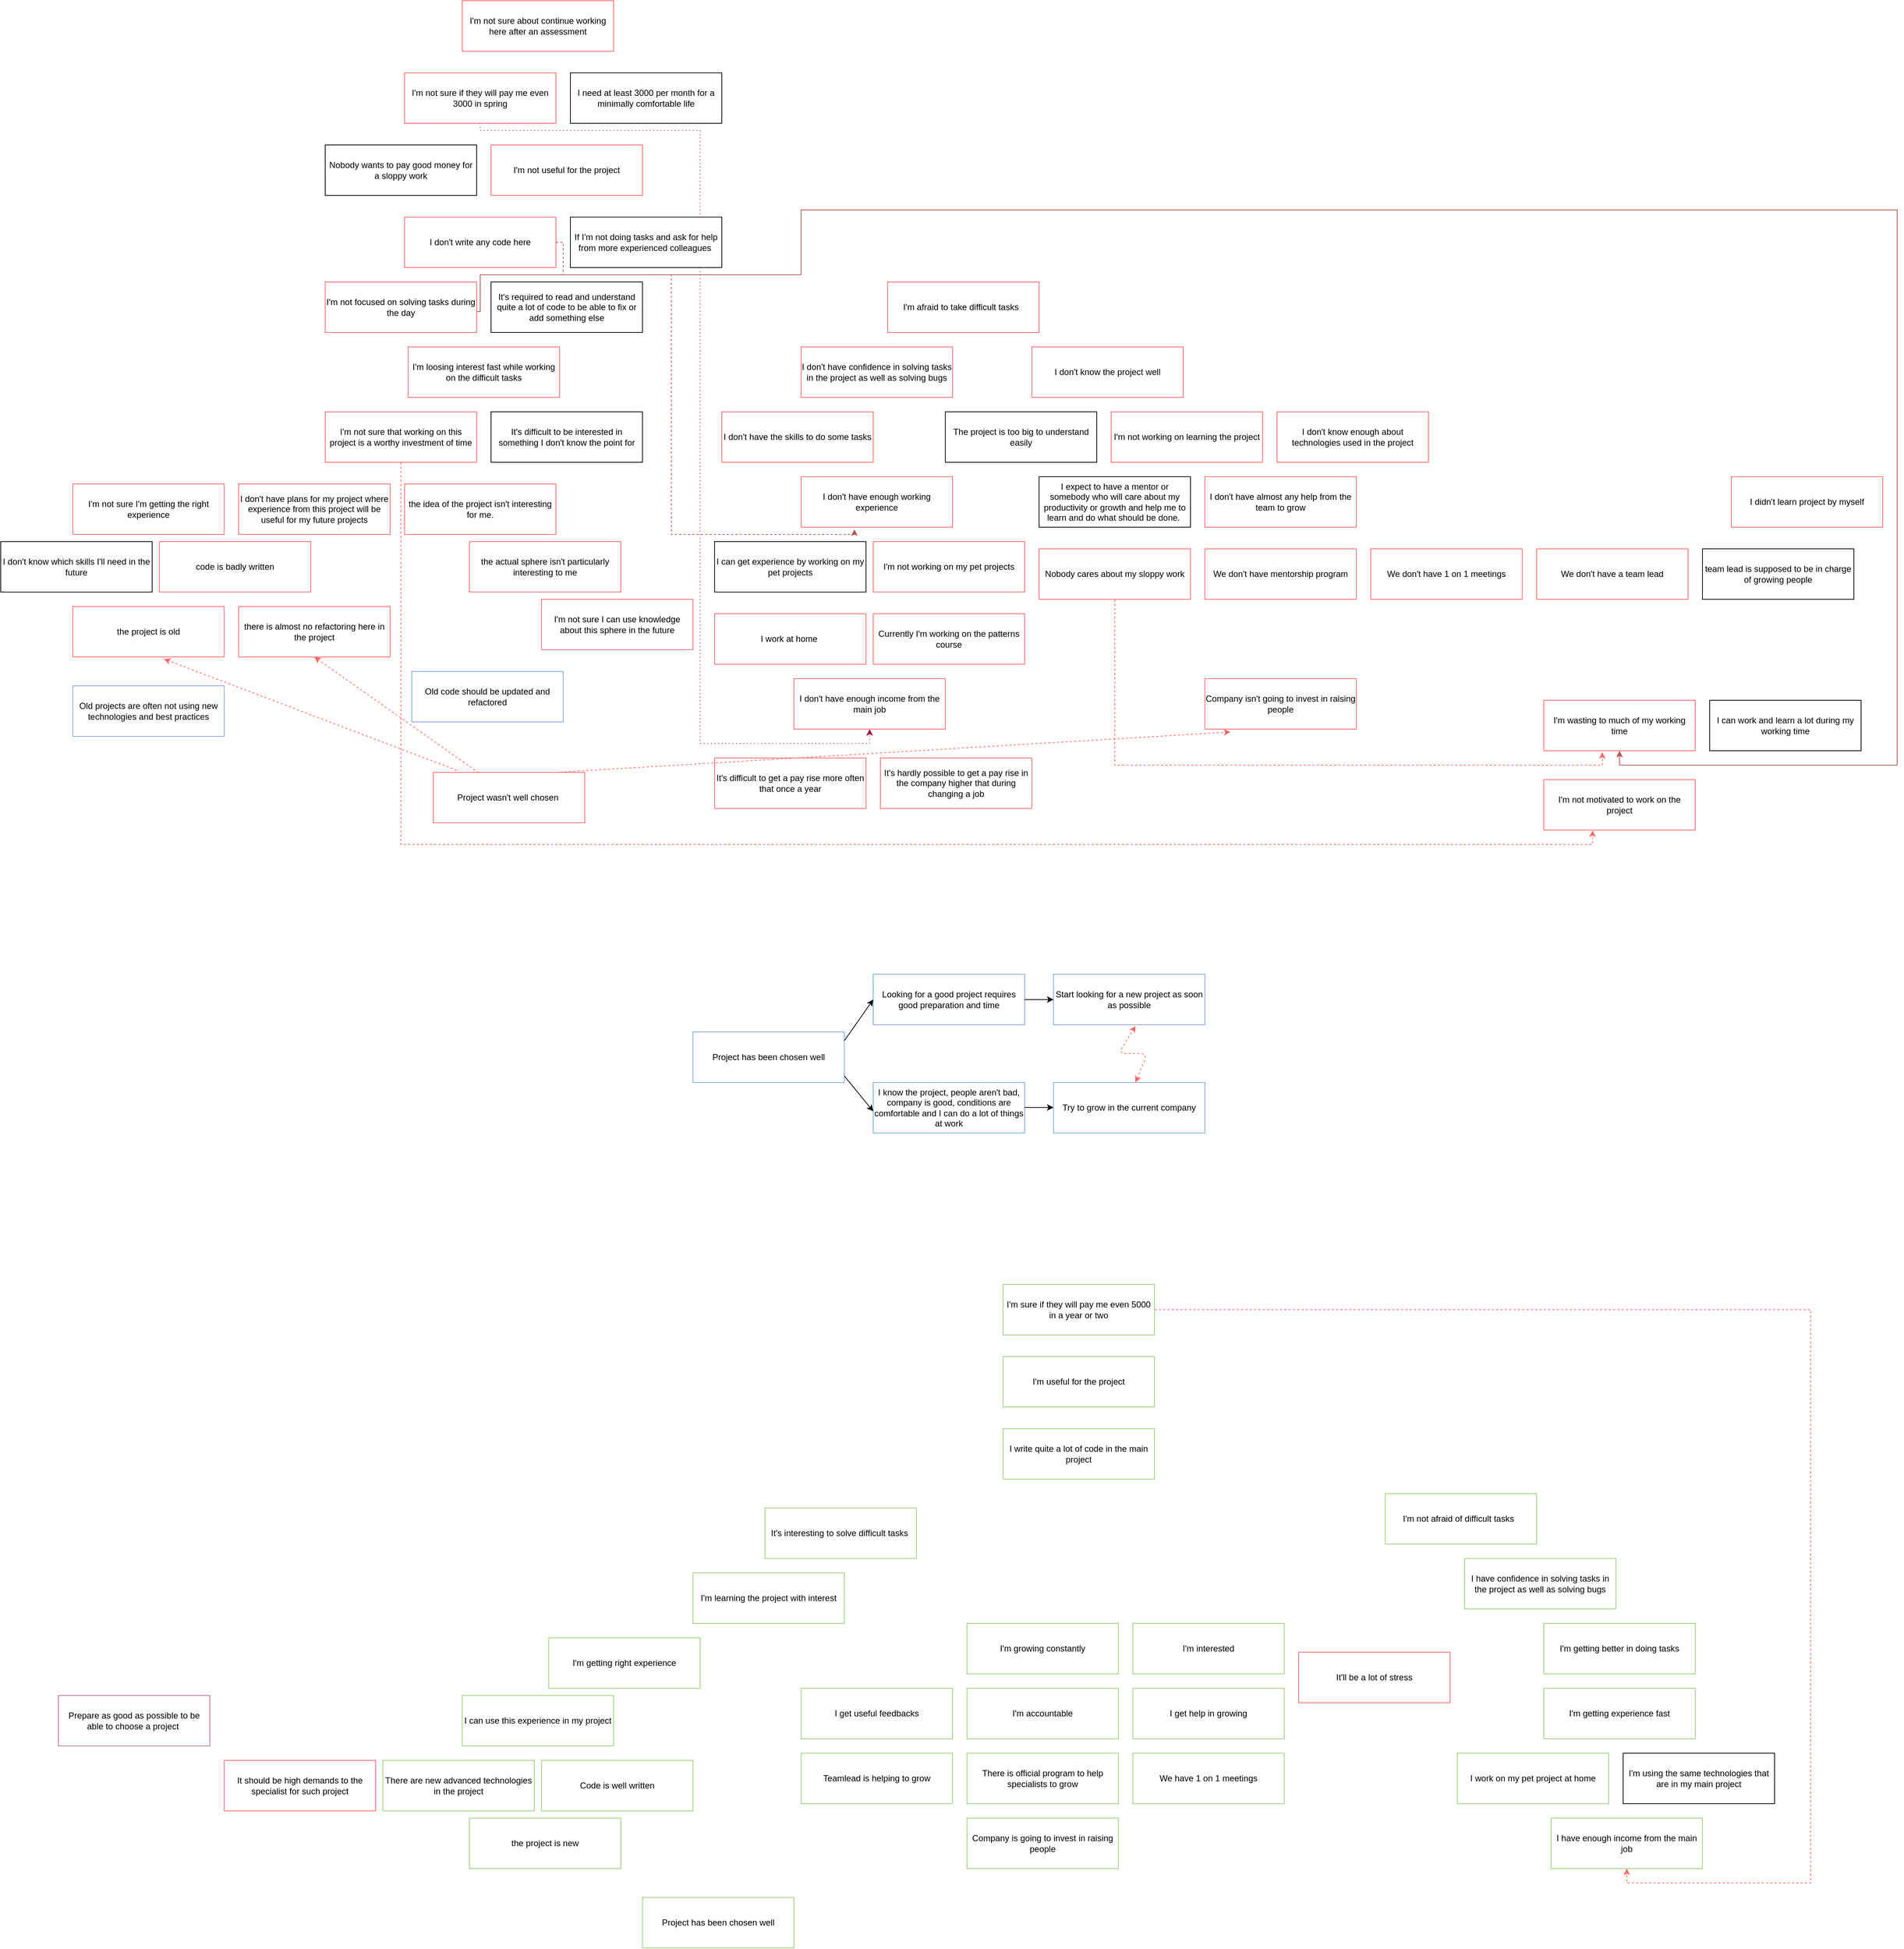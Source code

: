 <mxfile version="14.1.1" type="github">
  <diagram id="WUpxlR8k2EQ9UZFX5srS" name="Page-1">
    <mxGraphModel dx="5590" dy="3640" grid="1" gridSize="10" guides="1" tooltips="1" connect="1" arrows="1" fold="1" page="1" pageScale="1" pageWidth="850" pageHeight="1100" math="0" shadow="0">
      <root>
        <mxCell id="0" />
        <mxCell id="1" parent="0" />
        <mxCell id="hsKuTv7uM1HQG2t65gZN-1" value="I don&#39;t know enough about technologies used in the project" style="rounded=0;whiteSpace=wrap;html=1;strokeColor=#FF6666;" parent="1" vertex="1">
          <mxGeometry x="1510" y="-340" width="210" height="70" as="geometry" />
        </mxCell>
        <mxCell id="hsKuTv7uM1HQG2t65gZN-2" value="the actual sphere isn&#39;t particularly interesting to me" style="rounded=0;whiteSpace=wrap;html=1;strokeColor=#FF6666;" parent="1" vertex="1">
          <mxGeometry x="390" y="-160" width="210" height="70" as="geometry" />
        </mxCell>
        <mxCell id="hsKuTv7uM1HQG2t65gZN-3" value="I&#39;m loosing interest fast while working on the difficult tasks" style="rounded=0;whiteSpace=wrap;html=1;strokeColor=#FF6666;" parent="1" vertex="1">
          <mxGeometry x="305" y="-430" width="210" height="70" as="geometry" />
        </mxCell>
        <mxCell id="hsKuTv7uM1HQG2t65gZN-4" value="I&#39;m not focused on solving tasks during the day" style="rounded=0;whiteSpace=wrap;html=1;strokeColor=#FF6666;" parent="1" vertex="1">
          <mxGeometry x="190" y="-520" width="210" height="70" as="geometry" />
        </mxCell>
        <mxCell id="hsKuTv7uM1HQG2t65gZN-5" value="The project is too big to understand easily" style="rounded=0;whiteSpace=wrap;html=1;" parent="1" vertex="1">
          <mxGeometry x="1050" y="-340" width="210" height="70" as="geometry" />
        </mxCell>
        <mxCell id="hsKuTv7uM1HQG2t65gZN-6" value="code is badly written" style="rounded=0;whiteSpace=wrap;html=1;strokeColor=#FF6666;" parent="1" vertex="1">
          <mxGeometry x="-40" y="-160" width="210" height="70" as="geometry" />
        </mxCell>
        <mxCell id="hsKuTv7uM1HQG2t65gZN-7" value="the idea of the project isn&#39;t interesting for me. " style="rounded=0;whiteSpace=wrap;html=1;strokeColor=#FF6666;" parent="1" vertex="1">
          <mxGeometry x="300" y="-240" width="210" height="70" as="geometry" />
        </mxCell>
        <mxCell id="HTZsyqOTiVEYKU-8HGOa-9" style="edgeStyle=orthogonalEdgeStyle;rounded=0;orthogonalLoop=1;jettySize=auto;html=1;entryX=0.5;entryY=1;entryDx=0;entryDy=0;dashed=1;dashPattern=1 4;fillColor=#d80073;strokeColor=#A50040;" edge="1" parent="1" source="hsKuTv7uM1HQG2t65gZN-9" target="HTZsyqOTiVEYKU-8HGOa-8">
          <mxGeometry relative="1" as="geometry">
            <Array as="points">
              <mxPoint x="405" y="-730" />
              <mxPoint x="710" y="-730" />
              <mxPoint x="710" y="120" />
              <mxPoint x="945" y="120" />
            </Array>
          </mxGeometry>
        </mxCell>
        <mxCell id="hsKuTv7uM1HQG2t65gZN-9" value="I&#39;m not sure if they will pay me even 3000 in spring" style="rounded=0;whiteSpace=wrap;html=1;strokeColor=#FF6666;" parent="1" vertex="1">
          <mxGeometry x="300" y="-810" width="210" height="70" as="geometry" />
        </mxCell>
        <mxCell id="hsKuTv7uM1HQG2t65gZN-10" value="I&#39;m not sure I&#39;m getting the right experience" style="rounded=0;whiteSpace=wrap;html=1;strokeColor=#FF6666;" parent="1" vertex="1">
          <mxGeometry x="-160" y="-240" width="210" height="70" as="geometry" />
        </mxCell>
        <mxCell id="hsKuTv7uM1HQG2t65gZN-12" value="I&#39;m not sure I can use knowledge about this sphere in the future" style="rounded=0;whiteSpace=wrap;html=1;strokeColor=#FF6666;" parent="1" vertex="1">
          <mxGeometry x="490" y="-80" width="210" height="70" as="geometry" />
        </mxCell>
        <mxCell id="hsKuTv7uM1HQG2t65gZN-13" value="I don&#39;t have plans for my project where experience from this project will be useful for my future projects " style="rounded=0;whiteSpace=wrap;html=1;strokeColor=#FF6666;" parent="1" vertex="1">
          <mxGeometry x="70" y="-240" width="210" height="70" as="geometry" />
        </mxCell>
        <mxCell id="HTZsyqOTiVEYKU-8HGOa-17" style="edgeStyle=orthogonalEdgeStyle;rounded=0;orthogonalLoop=1;jettySize=auto;html=1;entryX=0.322;entryY=1.007;entryDx=0;entryDy=0;entryPerimeter=0;dashed=1;strokeColor=#FF6666;exitX=0.5;exitY=1;exitDx=0;exitDy=0;" edge="1" parent="1" source="hsKuTv7uM1HQG2t65gZN-14" target="HTZsyqOTiVEYKU-8HGOa-16">
          <mxGeometry relative="1" as="geometry" />
        </mxCell>
        <mxCell id="hsKuTv7uM1HQG2t65gZN-14" value=" I&#39;m not sure that working on this project is a worthy investment of time " style="rounded=0;whiteSpace=wrap;html=1;strokeColor=#FF6666;" parent="1" vertex="1">
          <mxGeometry x="190" y="-340" width="210" height="70" as="geometry" />
        </mxCell>
        <mxCell id="hsKuTv7uM1HQG2t65gZN-19" value="I don&#39;t have confidence in solving tasks in the project as well as solving bugs  " style="rounded=0;whiteSpace=wrap;html=1;strokeColor=#FF6666;" parent="1" vertex="1">
          <mxGeometry x="850" y="-430" width="210" height="70" as="geometry" />
        </mxCell>
        <mxCell id="hsKuTv7uM1HQG2t65gZN-20" value=" I don&#39;t have the skills to do some tasks " style="rounded=0;whiteSpace=wrap;html=1;strokeColor=#FF6666;" parent="1" vertex="1">
          <mxGeometry x="740" y="-340" width="210" height="70" as="geometry" />
        </mxCell>
        <mxCell id="O8VqAymTgSMGC3aaRRMs-28" style="edgeStyle=orthogonalEdgeStyle;rounded=0;orthogonalLoop=1;jettySize=auto;html=1;entryX=0.5;entryY=1;entryDx=0;entryDy=0;exitX=1.001;exitY=0.586;exitDx=0;exitDy=0;exitPerimeter=0;fillColor=#f8cecc;strokeColor=#b85450;" parent="1" source="hsKuTv7uM1HQG2t65gZN-4" target="O8VqAymTgSMGC3aaRRMs-25" edge="1">
          <mxGeometry relative="1" as="geometry">
            <Array as="points">
              <mxPoint x="405" y="-479" />
              <mxPoint x="405" y="-530" />
              <mxPoint x="850" y="-530" />
              <mxPoint x="850" y="-620" />
              <mxPoint x="2370" y="-620" />
              <mxPoint x="2370" y="150" />
              <mxPoint x="1985" y="150" />
            </Array>
          </mxGeometry>
        </mxCell>
        <mxCell id="HTZsyqOTiVEYKU-8HGOa-5" style="edgeStyle=orthogonalEdgeStyle;rounded=0;orthogonalLoop=1;jettySize=auto;html=1;entryX=0.352;entryY=1.043;entryDx=0;entryDy=0;entryPerimeter=0;fillColor=#f8cecc;strokeColor=#b85450;exitX=1;exitY=0.5;exitDx=0;exitDy=0;dashed=1;" edge="1" parent="1" source="hsKuTv7uM1HQG2t65gZN-21" target="O8VqAymTgSMGC3aaRRMs-23">
          <mxGeometry relative="1" as="geometry">
            <Array as="points">
              <mxPoint x="520" y="-575" />
              <mxPoint x="520" y="-530" />
              <mxPoint x="670" y="-530" />
              <mxPoint x="670" y="-170" />
              <mxPoint x="924" y="-170" />
            </Array>
          </mxGeometry>
        </mxCell>
        <mxCell id="hsKuTv7uM1HQG2t65gZN-21" value="I don&#39;t write any code here " style="rounded=0;whiteSpace=wrap;html=1;strokeColor=#FF6666;" parent="1" vertex="1">
          <mxGeometry x="300" y="-610" width="210" height="70" as="geometry" />
        </mxCell>
        <mxCell id="hsKuTv7uM1HQG2t65gZN-22" value="I don&#39;t have almost any help from the team to grow" style="rounded=0;whiteSpace=wrap;html=1;strokeColor=#FF6666;" parent="1" vertex="1">
          <mxGeometry x="1410" y="-250" width="210" height="70" as="geometry" />
        </mxCell>
        <mxCell id="O8VqAymTgSMGC3aaRRMs-1" value=" It&#39;s required to read and understand quite a lot of code to be able to fix or add something else" style="rounded=0;whiteSpace=wrap;html=1;" parent="1" vertex="1">
          <mxGeometry x="420" y="-520" width="210" height="70" as="geometry" />
        </mxCell>
        <mxCell id="O8VqAymTgSMGC3aaRRMs-2" value=" It&#39;s difficult to be interested in something I don&#39;t know the point for" style="rounded=0;whiteSpace=wrap;html=1;" parent="1" vertex="1">
          <mxGeometry x="420" y="-340" width="210" height="70" as="geometry" />
        </mxCell>
        <mxCell id="O8VqAymTgSMGC3aaRRMs-3" value="I&#39;m afraid to take difficult tasks&amp;nbsp;&amp;nbsp;" style="rounded=0;whiteSpace=wrap;html=1;strokeColor=#FF6666;" parent="1" vertex="1">
          <mxGeometry x="970" y="-520" width="210" height="70" as="geometry" />
        </mxCell>
        <mxCell id="O8VqAymTgSMGC3aaRRMs-4" value="I don&#39;t know the project well" style="rounded=0;whiteSpace=wrap;html=1;strokeColor=#FF6666;" parent="1" vertex="1">
          <mxGeometry x="1170" y="-430" width="210" height="70" as="geometry" />
        </mxCell>
        <mxCell id="O8VqAymTgSMGC3aaRRMs-5" value="I don&#39;t know which skills I&#39;ll need in the future" style="rounded=0;whiteSpace=wrap;html=1;" parent="1" vertex="1">
          <mxGeometry x="-260" y="-160" width="210" height="70" as="geometry" />
        </mxCell>
        <mxCell id="O8VqAymTgSMGC3aaRRMs-6" value="Nobody wants to pay good money for a sloppy work" style="rounded=0;whiteSpace=wrap;html=1;" parent="1" vertex="1">
          <mxGeometry x="190" y="-710" width="210" height="70" as="geometry" />
        </mxCell>
        <mxCell id="O8VqAymTgSMGC3aaRRMs-7" value=" I&#39;m not working on learning the project" style="rounded=0;whiteSpace=wrap;html=1;strokeColor=#FF6666;" parent="1" vertex="1">
          <mxGeometry x="1280" y="-340" width="210" height="70" as="geometry" />
        </mxCell>
        <mxCell id="O8VqAymTgSMGC3aaRRMs-8" value="I need at least 3000 per month for a minimally comfortable life" style="rounded=0;whiteSpace=wrap;html=1;" parent="1" vertex="1">
          <mxGeometry x="530" y="-810" width="210" height="70" as="geometry" />
        </mxCell>
        <mxCell id="O8VqAymTgSMGC3aaRRMs-9" value=" I expect to have a mentor or somebody who will care about my productivity or growth and help me to learn and do what should be done.&amp;nbsp;" style="rounded=0;whiteSpace=wrap;html=1;" parent="1" vertex="1">
          <mxGeometry x="1180" y="-250" width="210" height="70" as="geometry" />
        </mxCell>
        <mxCell id="O8VqAymTgSMGC3aaRRMs-10" value="We don&#39;t have 1 on 1 meetings" style="rounded=0;whiteSpace=wrap;html=1;strokeColor=#FF6666;" parent="1" vertex="1">
          <mxGeometry x="1640" y="-150" width="210" height="70" as="geometry" />
        </mxCell>
        <mxCell id="O8VqAymTgSMGC3aaRRMs-11" value="We don&#39;t have mentorship program" style="rounded=0;whiteSpace=wrap;html=1;strokeColor=#FF6666;" parent="1" vertex="1">
          <mxGeometry x="1410" y="-150" width="210" height="70" as="geometry" />
        </mxCell>
        <mxCell id="HTZsyqOTiVEYKU-8HGOa-15" style="edgeStyle=orthogonalEdgeStyle;rounded=0;orthogonalLoop=1;jettySize=auto;html=1;entryX=0.386;entryY=1.029;entryDx=0;entryDy=0;entryPerimeter=0;dashed=1;strokeColor=#FF6666;" edge="1" parent="1" source="O8VqAymTgSMGC3aaRRMs-12" target="O8VqAymTgSMGC3aaRRMs-25">
          <mxGeometry relative="1" as="geometry">
            <Array as="points">
              <mxPoint x="1285" y="150" />
              <mxPoint x="1961" y="150" />
            </Array>
          </mxGeometry>
        </mxCell>
        <mxCell id="O8VqAymTgSMGC3aaRRMs-12" value="Nobody cares about my sloppy work" style="rounded=0;whiteSpace=wrap;html=1;strokeColor=#FF6666;" parent="1" vertex="1">
          <mxGeometry x="1180" y="-150" width="210" height="70" as="geometry" />
        </mxCell>
        <mxCell id="O8VqAymTgSMGC3aaRRMs-13" value="I&#39;m not useful for the project" style="rounded=0;whiteSpace=wrap;html=1;strokeColor=#FF6666;" parent="1" vertex="1">
          <mxGeometry x="420" y="-710" width="210" height="70" as="geometry" />
        </mxCell>
        <mxCell id="O8VqAymTgSMGC3aaRRMs-14" value=" If I&#39;m not doing tasks and ask for help from more experienced colleagues&amp;nbsp;" style="rounded=0;whiteSpace=wrap;html=1;" parent="1" vertex="1">
          <mxGeometry x="530" y="-610" width="210" height="70" as="geometry" />
        </mxCell>
        <mxCell id="O8VqAymTgSMGC3aaRRMs-16" value=" I&#39;m not sure about continue working here after an assessment" style="rounded=0;whiteSpace=wrap;html=1;strokeColor=#FF6666;" parent="1" vertex="1">
          <mxGeometry x="380" y="-910" width="210" height="70" as="geometry" />
        </mxCell>
        <mxCell id="O8VqAymTgSMGC3aaRRMs-20" value="Project wasn&#39;t well chosen&amp;nbsp;" style="rounded=0;whiteSpace=wrap;html=1;strokeWidth=1;strokeColor=#FF6666;" parent="1" vertex="1">
          <mxGeometry x="340" y="160" width="210" height="70" as="geometry" />
        </mxCell>
        <mxCell id="O8VqAymTgSMGC3aaRRMs-22" value="Company isn&#39;t going to invest in raising people" style="rounded=0;whiteSpace=wrap;html=1;strokeWidth=1;strokeColor=#FF6666;" parent="1" vertex="1">
          <mxGeometry x="1410" y="30" width="210" height="70" as="geometry" />
        </mxCell>
        <mxCell id="O8VqAymTgSMGC3aaRRMs-23" value=" I don&#39;t have enough working experience" style="rounded=0;whiteSpace=wrap;html=1;strokeColor=#FF6666;" parent="1" vertex="1">
          <mxGeometry x="850" y="-250" width="210" height="70" as="geometry" />
        </mxCell>
        <mxCell id="O8VqAymTgSMGC3aaRRMs-24" value=" I didn&#39;t learn project by myself" style="rounded=0;whiteSpace=wrap;html=1;strokeColor=#FF6666;" parent="1" vertex="1">
          <mxGeometry x="2140" y="-250" width="210" height="70" as="geometry" />
        </mxCell>
        <mxCell id="O8VqAymTgSMGC3aaRRMs-25" value="I&#39;m wasting to much of my working time" style="rounded=0;whiteSpace=wrap;html=1;strokeWidth=1;strokeColor=#FF6666;" parent="1" vertex="1">
          <mxGeometry x="1880" y="60" width="210" height="70" as="geometry" />
        </mxCell>
        <mxCell id="O8VqAymTgSMGC3aaRRMs-26" value="I can work and learn a lot during my working time" style="rounded=0;whiteSpace=wrap;html=1;strokeWidth=1;" parent="1" vertex="1">
          <mxGeometry x="2110" y="60" width="210" height="70" as="geometry" />
        </mxCell>
        <mxCell id="HTZsyqOTiVEYKU-8HGOa-1" value="the project is old" style="rounded=0;whiteSpace=wrap;html=1;strokeColor=#FF6666;" vertex="1" parent="1">
          <mxGeometry x="-160" y="-70" width="210" height="70" as="geometry" />
        </mxCell>
        <mxCell id="HTZsyqOTiVEYKU-8HGOa-2" value="there is almost no refactoring here in the project" style="rounded=0;whiteSpace=wrap;html=1;strokeColor=#FF6666;" vertex="1" parent="1">
          <mxGeometry x="70" y="-70" width="210" height="70" as="geometry" />
        </mxCell>
        <mxCell id="HTZsyqOTiVEYKU-8HGOa-3" value="I can get experience by working on my pet projects" style="rounded=0;whiteSpace=wrap;html=1;" vertex="1" parent="1">
          <mxGeometry x="730" y="-160" width="210" height="70" as="geometry" />
        </mxCell>
        <mxCell id="HTZsyqOTiVEYKU-8HGOa-4" value="I&#39;m not working on my pet projects" style="rounded=0;whiteSpace=wrap;html=1;strokeColor=#FF6666;" vertex="1" parent="1">
          <mxGeometry x="950" y="-160" width="210" height="70" as="geometry" />
        </mxCell>
        <mxCell id="HTZsyqOTiVEYKU-8HGOa-6" value="Currently I&#39;m working on the patterns course" style="rounded=0;whiteSpace=wrap;html=1;strokeColor=#FF6666;" vertex="1" parent="1">
          <mxGeometry x="950" y="-60" width="210" height="70" as="geometry" />
        </mxCell>
        <mxCell id="HTZsyqOTiVEYKU-8HGOa-7" value="I work at home&amp;nbsp;" style="rounded=0;whiteSpace=wrap;html=1;strokeColor=#FF6666;" vertex="1" parent="1">
          <mxGeometry x="730" y="-60" width="210" height="70" as="geometry" />
        </mxCell>
        <mxCell id="HTZsyqOTiVEYKU-8HGOa-8" value="I don&#39;t have enough income from the main job" style="rounded=0;whiteSpace=wrap;html=1;strokeColor=#FF6666;" vertex="1" parent="1">
          <mxGeometry x="840" y="30" width="210" height="70" as="geometry" />
        </mxCell>
        <mxCell id="HTZsyqOTiVEYKU-8HGOa-10" value="It&#39;s difficult to get a pay rise more often that once a year" style="rounded=0;whiteSpace=wrap;html=1;strokeColor=#FF6666;" vertex="1" parent="1">
          <mxGeometry x="730" y="140" width="210" height="70" as="geometry" />
        </mxCell>
        <mxCell id="HTZsyqOTiVEYKU-8HGOa-11" value="It&#39;s hardly possible to get a pay rise in the company higher that during changing a job" style="rounded=0;whiteSpace=wrap;html=1;strokeColor=#FF6666;" vertex="1" parent="1">
          <mxGeometry x="960" y="140" width="210" height="70" as="geometry" />
        </mxCell>
        <mxCell id="HTZsyqOTiVEYKU-8HGOa-13" value="We don&#39;t have a team lead" style="rounded=0;whiteSpace=wrap;html=1;strokeColor=#FF6666;" vertex="1" parent="1">
          <mxGeometry x="1870" y="-150" width="210" height="70" as="geometry" />
        </mxCell>
        <mxCell id="HTZsyqOTiVEYKU-8HGOa-14" value="team lead is supposed to be in charge of growing people" style="rounded=0;whiteSpace=wrap;html=1;strokeWidth=1;" vertex="1" parent="1">
          <mxGeometry x="2100" y="-150" width="210" height="70" as="geometry" />
        </mxCell>
        <mxCell id="HTZsyqOTiVEYKU-8HGOa-16" value="I&#39;m not motivated to work on the project" style="rounded=0;whiteSpace=wrap;html=1;strokeWidth=1;strokeColor=#FF6666;" vertex="1" parent="1">
          <mxGeometry x="1880" y="170" width="210" height="70" as="geometry" />
        </mxCell>
        <mxCell id="HTZsyqOTiVEYKU-8HGOa-18" value="" style="endArrow=classic;html=1;dashed=1;strokeColor=#FF6666;exitX=0.154;exitY=-0.044;exitDx=0;exitDy=0;exitPerimeter=0;entryX=0.602;entryY=1.04;entryDx=0;entryDy=0;entryPerimeter=0;" edge="1" parent="1" source="O8VqAymTgSMGC3aaRRMs-20" target="HTZsyqOTiVEYKU-8HGOa-1">
          <mxGeometry width="50" height="50" relative="1" as="geometry">
            <mxPoint x="360" y="130" as="sourcePoint" />
            <mxPoint x="410" y="80" as="targetPoint" />
          </mxGeometry>
        </mxCell>
        <mxCell id="HTZsyqOTiVEYKU-8HGOa-19" value="Old projects are often not using new technologies and best practices" style="rounded=0;whiteSpace=wrap;html=1;strokeColor=#7EA6E0;" vertex="1" parent="1">
          <mxGeometry x="-160" y="40" width="210" height="70" as="geometry" />
        </mxCell>
        <mxCell id="HTZsyqOTiVEYKU-8HGOa-21" value="" style="endArrow=classic;html=1;dashed=1;strokeColor=#FF6666;exitX=0.299;exitY=0.007;exitDx=0;exitDy=0;exitPerimeter=0;entryX=0.5;entryY=1;entryDx=0;entryDy=0;" edge="1" parent="1" source="O8VqAymTgSMGC3aaRRMs-20" target="HTZsyqOTiVEYKU-8HGOa-2">
          <mxGeometry width="50" height="50" relative="1" as="geometry">
            <mxPoint x="382.34" y="166.92" as="sourcePoint" />
            <mxPoint x="-23.58" y="12.8" as="targetPoint" />
          </mxGeometry>
        </mxCell>
        <mxCell id="HTZsyqOTiVEYKU-8HGOa-22" value="Old code should be updated and refactored" style="rounded=0;whiteSpace=wrap;html=1;strokeColor=#7EA6E0;" vertex="1" parent="1">
          <mxGeometry x="310" y="20" width="210" height="70" as="geometry" />
        </mxCell>
        <mxCell id="HTZsyqOTiVEYKU-8HGOa-23" value="" style="endArrow=classic;html=1;dashed=1;strokeColor=#FF6666;entryX=0.168;entryY=1.057;entryDx=0;entryDy=0;entryPerimeter=0;" edge="1" parent="1" target="O8VqAymTgSMGC3aaRRMs-22">
          <mxGeometry width="50" height="50" relative="1" as="geometry">
            <mxPoint x="510" y="160" as="sourcePoint" />
            <mxPoint x="185.0" y="10" as="targetPoint" />
          </mxGeometry>
        </mxCell>
        <mxCell id="HTZsyqOTiVEYKU-8HGOa-30" value="Project has been chosen well" style="rounded=0;whiteSpace=wrap;html=1;strokeWidth=1;strokeColor=#97D077;" vertex="1" parent="1">
          <mxGeometry x="630" y="1720" width="210" height="70" as="geometry" />
        </mxCell>
        <mxCell id="HTZsyqOTiVEYKU-8HGOa-31" value="the project is new" style="rounded=0;whiteSpace=wrap;html=1;strokeColor=#97D077;" vertex="1" parent="1">
          <mxGeometry x="390" y="1610" width="210" height="70" as="geometry" />
        </mxCell>
        <mxCell id="HTZsyqOTiVEYKU-8HGOa-32" value="Company is going to invest in raising people" style="rounded=0;whiteSpace=wrap;html=1;strokeWidth=1;strokeColor=#97D077;" vertex="1" parent="1">
          <mxGeometry x="1080" y="1610" width="210" height="70" as="geometry" />
        </mxCell>
        <mxCell id="HTZsyqOTiVEYKU-8HGOa-33" value="There are new advanced technologies in the project" style="rounded=0;whiteSpace=wrap;html=1;strokeColor=#97D077;" vertex="1" parent="1">
          <mxGeometry x="270" y="1530" width="210" height="70" as="geometry" />
        </mxCell>
        <mxCell id="HTZsyqOTiVEYKU-8HGOa-34" value="Code is well written" style="rounded=0;whiteSpace=wrap;html=1;strokeColor=#97D077;" vertex="1" parent="1">
          <mxGeometry x="490" y="1530" width="210" height="70" as="geometry" />
        </mxCell>
        <mxCell id="HTZsyqOTiVEYKU-8HGOa-35" value="It should be high demands to the specialist for such project" style="rounded=0;whiteSpace=wrap;html=1;strokeColor=#FF6666;" vertex="1" parent="1">
          <mxGeometry x="50" y="1530" width="210" height="70" as="geometry" />
        </mxCell>
        <mxCell id="HTZsyqOTiVEYKU-8HGOa-36" value="Teamlead is helping to grow" style="rounded=0;whiteSpace=wrap;html=1;strokeWidth=1;strokeColor=#97D077;" vertex="1" parent="1">
          <mxGeometry x="850" y="1520" width="210" height="70" as="geometry" />
        </mxCell>
        <mxCell id="HTZsyqOTiVEYKU-8HGOa-37" value="There is official program to help specialists to grow" style="rounded=0;whiteSpace=wrap;html=1;strokeWidth=1;strokeColor=#97D077;" vertex="1" parent="1">
          <mxGeometry x="1080" y="1520" width="210" height="70" as="geometry" />
        </mxCell>
        <mxCell id="HTZsyqOTiVEYKU-8HGOa-38" value="I&#39;m accountable" style="rounded=0;whiteSpace=wrap;html=1;strokeWidth=1;strokeColor=#97D077;" vertex="1" parent="1">
          <mxGeometry x="1080" y="1430" width="210" height="70" as="geometry" />
        </mxCell>
        <mxCell id="HTZsyqOTiVEYKU-8HGOa-39" value="I&#39;m growing constantly" style="rounded=0;whiteSpace=wrap;html=1;strokeWidth=1;strokeColor=#97D077;" vertex="1" parent="1">
          <mxGeometry x="1080" y="1340" width="210" height="70" as="geometry" />
        </mxCell>
        <mxCell id="HTZsyqOTiVEYKU-8HGOa-40" value="We have 1 on 1 meetings" style="rounded=0;whiteSpace=wrap;html=1;strokeWidth=1;strokeColor=#97D077;" vertex="1" parent="1">
          <mxGeometry x="1310" y="1520" width="210" height="70" as="geometry" />
        </mxCell>
        <mxCell id="HTZsyqOTiVEYKU-8HGOa-41" value="I get useful feedbacks" style="rounded=0;whiteSpace=wrap;html=1;strokeWidth=1;strokeColor=#97D077;" vertex="1" parent="1">
          <mxGeometry x="850" y="1430" width="210" height="70" as="geometry" />
        </mxCell>
        <mxCell id="HTZsyqOTiVEYKU-8HGOa-42" value="I get help in growing" style="rounded=0;whiteSpace=wrap;html=1;strokeWidth=1;strokeColor=#97D077;" vertex="1" parent="1">
          <mxGeometry x="1310" y="1430" width="210" height="70" as="geometry" />
        </mxCell>
        <mxCell id="HTZsyqOTiVEYKU-8HGOa-43" value="I&#39;m interested" style="rounded=0;whiteSpace=wrap;html=1;strokeWidth=1;strokeColor=#97D077;" vertex="1" parent="1">
          <mxGeometry x="1310" y="1340" width="210" height="70" as="geometry" />
        </mxCell>
        <mxCell id="HTZsyqOTiVEYKU-8HGOa-44" value="It&#39;ll be a lot of stress" style="rounded=0;whiteSpace=wrap;html=1;strokeWidth=1;strokeColor=#FF6666;" vertex="1" parent="1">
          <mxGeometry x="1540" y="1380" width="210" height="70" as="geometry" />
        </mxCell>
        <mxCell id="HTZsyqOTiVEYKU-8HGOa-45" value="I&#39;m getting right experience" style="rounded=0;whiteSpace=wrap;html=1;strokeColor=#97D077;" vertex="1" parent="1">
          <mxGeometry x="500" y="1360" width="210" height="70" as="geometry" />
        </mxCell>
        <mxCell id="HTZsyqOTiVEYKU-8HGOa-46" value="I can use this experience in my project" style="rounded=0;whiteSpace=wrap;html=1;strokeColor=#97D077;" vertex="1" parent="1">
          <mxGeometry x="380" y="1440" width="210" height="70" as="geometry" />
        </mxCell>
        <mxCell id="HTZsyqOTiVEYKU-8HGOa-47" value="I&#39;m learning the project with interest" style="rounded=0;whiteSpace=wrap;html=1;strokeWidth=1;strokeColor=#97D077;" vertex="1" parent="1">
          <mxGeometry x="700" y="1270" width="210" height="70" as="geometry" />
        </mxCell>
        <mxCell id="HTZsyqOTiVEYKU-8HGOa-48" value="I have enough income from the main job" style="rounded=0;whiteSpace=wrap;html=1;strokeWidth=1;strokeColor=#97D077;" vertex="1" parent="1">
          <mxGeometry x="1890" y="1610" width="210" height="70" as="geometry" />
        </mxCell>
        <mxCell id="HTZsyqOTiVEYKU-8HGOa-49" value="I work on my pet project at home" style="rounded=0;whiteSpace=wrap;html=1;strokeWidth=1;strokeColor=#97D077;" vertex="1" parent="1">
          <mxGeometry x="1760" y="1520" width="210" height="70" as="geometry" />
        </mxCell>
        <mxCell id="HTZsyqOTiVEYKU-8HGOa-50" value="I&#39;m getting experience fast" style="rounded=0;whiteSpace=wrap;html=1;strokeWidth=1;strokeColor=#97D077;" vertex="1" parent="1">
          <mxGeometry x="1880" y="1430" width="210" height="70" as="geometry" />
        </mxCell>
        <mxCell id="HTZsyqOTiVEYKU-8HGOa-51" value="I&#39;m using the same technologies that are in my main project" style="rounded=0;whiteSpace=wrap;html=1;strokeWidth=1;" vertex="1" parent="1">
          <mxGeometry x="1990" y="1520" width="210" height="70" as="geometry" />
        </mxCell>
        <mxCell id="HTZsyqOTiVEYKU-8HGOa-52" value="I&#39;m getting better in doing tasks" style="rounded=0;whiteSpace=wrap;html=1;strokeWidth=1;strokeColor=#97D077;" vertex="1" parent="1">
          <mxGeometry x="1880" y="1340" width="210" height="70" as="geometry" />
        </mxCell>
        <mxCell id="HTZsyqOTiVEYKU-8HGOa-53" value="I have confidence in solving tasks in the project as well as solving bugs  " style="rounded=0;whiteSpace=wrap;html=1;strokeColor=#97D077;" vertex="1" parent="1">
          <mxGeometry x="1770" y="1250" width="210" height="70" as="geometry" />
        </mxCell>
        <mxCell id="HTZsyqOTiVEYKU-8HGOa-54" value="I&#39;m not afraid of difficult tasks&amp;nbsp;&amp;nbsp;" style="rounded=0;whiteSpace=wrap;html=1;strokeColor=#97D077;" vertex="1" parent="1">
          <mxGeometry x="1660" y="1160" width="210" height="70" as="geometry" />
        </mxCell>
        <mxCell id="HTZsyqOTiVEYKU-8HGOa-55" value="I write quite a lot of code in the main project" style="rounded=0;whiteSpace=wrap;html=1;strokeColor=#97D077;" vertex="1" parent="1">
          <mxGeometry x="1130" y="1070" width="210" height="70" as="geometry" />
        </mxCell>
        <mxCell id="HTZsyqOTiVEYKU-8HGOa-56" value="It&#39;s interesting to solve difficult tasks&amp;nbsp;" style="rounded=0;whiteSpace=wrap;html=1;strokeWidth=1;strokeColor=#97D077;" vertex="1" parent="1">
          <mxGeometry x="800" y="1180" width="210" height="70" as="geometry" />
        </mxCell>
        <mxCell id="HTZsyqOTiVEYKU-8HGOa-57" value="I&#39;m useful for the project" style="rounded=0;whiteSpace=wrap;html=1;strokeColor=#97D077;" vertex="1" parent="1">
          <mxGeometry x="1130" y="970" width="210" height="70" as="geometry" />
        </mxCell>
        <mxCell id="HTZsyqOTiVEYKU-8HGOa-59" style="edgeStyle=orthogonalEdgeStyle;rounded=0;orthogonalLoop=1;jettySize=auto;html=1;entryX=0.5;entryY=1;entryDx=0;entryDy=0;dashed=1;strokeColor=#FF6666;" edge="1" parent="1" source="HTZsyqOTiVEYKU-8HGOa-58" target="HTZsyqOTiVEYKU-8HGOa-48">
          <mxGeometry relative="1" as="geometry">
            <Array as="points">
              <mxPoint x="2250" y="905" />
              <mxPoint x="2250" y="1700" />
              <mxPoint x="1995" y="1700" />
            </Array>
          </mxGeometry>
        </mxCell>
        <mxCell id="HTZsyqOTiVEYKU-8HGOa-58" value="I&#39;m sure if they will pay me even 5000 in a year or two" style="rounded=0;whiteSpace=wrap;html=1;strokeColor=#97D077;" vertex="1" parent="1">
          <mxGeometry x="1130" y="870" width="210" height="70" as="geometry" />
        </mxCell>
        <mxCell id="HTZsyqOTiVEYKU-8HGOa-60" value="Prepare as good as possible to be able to choose a project&amp;nbsp;" style="rounded=0;whiteSpace=wrap;html=1;strokeColor=#B5739D;" vertex="1" parent="1">
          <mxGeometry x="-180" y="1440" width="210" height="70" as="geometry" />
        </mxCell>
        <mxCell id="HTZsyqOTiVEYKU-8HGOa-61" value="Project has been chosen well" style="rounded=0;whiteSpace=wrap;html=1;strokeWidth=1;strokeColor=#7EA6E0;" vertex="1" parent="1">
          <mxGeometry x="700" y="520" width="210" height="70" as="geometry" />
        </mxCell>
        <mxCell id="HTZsyqOTiVEYKU-8HGOa-62" value="Looking for a good project requires good preparation and time" style="rounded=0;whiteSpace=wrap;html=1;strokeWidth=1;strokeColor=#7EA6E0;" vertex="1" parent="1">
          <mxGeometry x="950" y="440" width="210" height="70" as="geometry" />
        </mxCell>
        <mxCell id="HTZsyqOTiVEYKU-8HGOa-63" value="I know the project, people aren&#39;t bad, company is good, conditions are comfortable and I can do a lot of things at work" style="rounded=0;whiteSpace=wrap;html=1;strokeWidth=1;strokeColor=#7EA6E0;" vertex="1" parent="1">
          <mxGeometry x="950" y="590" width="210" height="70" as="geometry" />
        </mxCell>
        <mxCell id="HTZsyqOTiVEYKU-8HGOa-64" value="Start looking for a new project as soon as possible" style="rounded=0;whiteSpace=wrap;html=1;strokeWidth=1;strokeColor=#7EA6E0;" vertex="1" parent="1">
          <mxGeometry x="1200" y="440" width="210" height="70" as="geometry" />
        </mxCell>
        <mxCell id="HTZsyqOTiVEYKU-8HGOa-65" value="Try to grow in the current company" style="rounded=0;whiteSpace=wrap;html=1;strokeWidth=1;strokeColor=#7EA6E0;" vertex="1" parent="1">
          <mxGeometry x="1200" y="590" width="210" height="70" as="geometry" />
        </mxCell>
        <mxCell id="HTZsyqOTiVEYKU-8HGOa-66" value="" style="endArrow=classic;startArrow=classic;html=1;dashed=1;strokeColor=#FF6666;entryX=0.542;entryY=1.023;entryDx=0;entryDy=0;entryPerimeter=0;exitX=0.542;exitY=0;exitDx=0;exitDy=0;exitPerimeter=0;" edge="1" source="HTZsyqOTiVEYKU-8HGOa-65" target="HTZsyqOTiVEYKU-8HGOa-64" parent="1">
          <mxGeometry width="50" height="50" relative="1" as="geometry">
            <mxPoint x="1290" y="580" as="sourcePoint" />
            <mxPoint x="1340" y="530" as="targetPoint" />
            <Array as="points">
              <mxPoint x="1330" y="550" />
              <mxPoint x="1290" y="550" />
            </Array>
          </mxGeometry>
        </mxCell>
        <mxCell id="HTZsyqOTiVEYKU-8HGOa-67" value="" style="endArrow=classic;html=1;exitX=1;exitY=0.17;exitDx=0;exitDy=0;exitPerimeter=0;entryX=0;entryY=0.5;entryDx=0;entryDy=0;" edge="1" parent="1" source="HTZsyqOTiVEYKU-8HGOa-61" target="HTZsyqOTiVEYKU-8HGOa-62">
          <mxGeometry width="50" height="50" relative="1" as="geometry">
            <mxPoint x="890" y="540" as="sourcePoint" />
            <mxPoint x="940" y="490" as="targetPoint" />
          </mxGeometry>
        </mxCell>
        <mxCell id="HTZsyqOTiVEYKU-8HGOa-68" value="" style="endArrow=classic;html=1;exitX=1;exitY=0.87;exitDx=0;exitDy=0;exitPerimeter=0;entryX=0;entryY=0.571;entryDx=0;entryDy=0;entryPerimeter=0;" edge="1" parent="1" source="HTZsyqOTiVEYKU-8HGOa-61" target="HTZsyqOTiVEYKU-8HGOa-63">
          <mxGeometry width="50" height="50" relative="1" as="geometry">
            <mxPoint x="920" y="541.9" as="sourcePoint" />
            <mxPoint x="960" y="485" as="targetPoint" />
          </mxGeometry>
        </mxCell>
        <mxCell id="HTZsyqOTiVEYKU-8HGOa-69" value="" style="endArrow=classic;html=1;exitX=1;exitY=0.5;exitDx=0;exitDy=0;" edge="1" parent="1" source="HTZsyqOTiVEYKU-8HGOa-62" target="HTZsyqOTiVEYKU-8HGOa-64">
          <mxGeometry width="50" height="50" relative="1" as="geometry">
            <mxPoint x="920" y="541.9" as="sourcePoint" />
            <mxPoint x="960" y="485" as="targetPoint" />
          </mxGeometry>
        </mxCell>
        <mxCell id="HTZsyqOTiVEYKU-8HGOa-70" value="" style="endArrow=classic;html=1;exitX=1;exitY=0.5;exitDx=0;exitDy=0;" edge="1" parent="1">
          <mxGeometry width="50" height="50" relative="1" as="geometry">
            <mxPoint x="1160" y="624.66" as="sourcePoint" />
            <mxPoint x="1200" y="624.66" as="targetPoint" />
          </mxGeometry>
        </mxCell>
      </root>
    </mxGraphModel>
  </diagram>
</mxfile>
